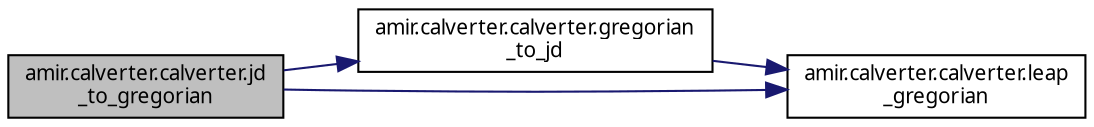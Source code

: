 digraph "amir.calverter.calverter.jd_to_gregorian"
{
 // LATEX_PDF_SIZE
  edge [fontname="FreeSans.ttf",fontsize="10",labelfontname="FreeSans.ttf",labelfontsize="10"];
  node [fontname="FreeSans.ttf",fontsize="10",shape=record];
  rankdir="LR";
  Node1 [label="amir.calverter.calverter.jd\l_to_gregorian",height=0.2,width=0.4,color="black", fillcolor="grey75", style="filled", fontcolor="black",tooltip=" "];
  Node1 -> Node2 [color="midnightblue",fontsize="10",style="solid",fontname="FreeSans.ttf"];
  Node2 [label="amir.calverter.calverter.gregorian\l_to_jd",height=0.2,width=0.4,color="black", fillcolor="white", style="filled",URL="$classamir_1_1calverter_1_1calverter.html#aec1e37061983c74f5797525377b33c69",tooltip=" "];
  Node2 -> Node3 [color="midnightblue",fontsize="10",style="solid",fontname="FreeSans.ttf"];
  Node3 [label="amir.calverter.calverter.leap\l_gregorian",height=0.2,width=0.4,color="black", fillcolor="white", style="filled",URL="$classamir_1_1calverter_1_1calverter.html#aead90eda62eccd584f4c3c71063c5cc1",tooltip=" "];
  Node1 -> Node3 [color="midnightblue",fontsize="10",style="solid",fontname="FreeSans.ttf"];
}
